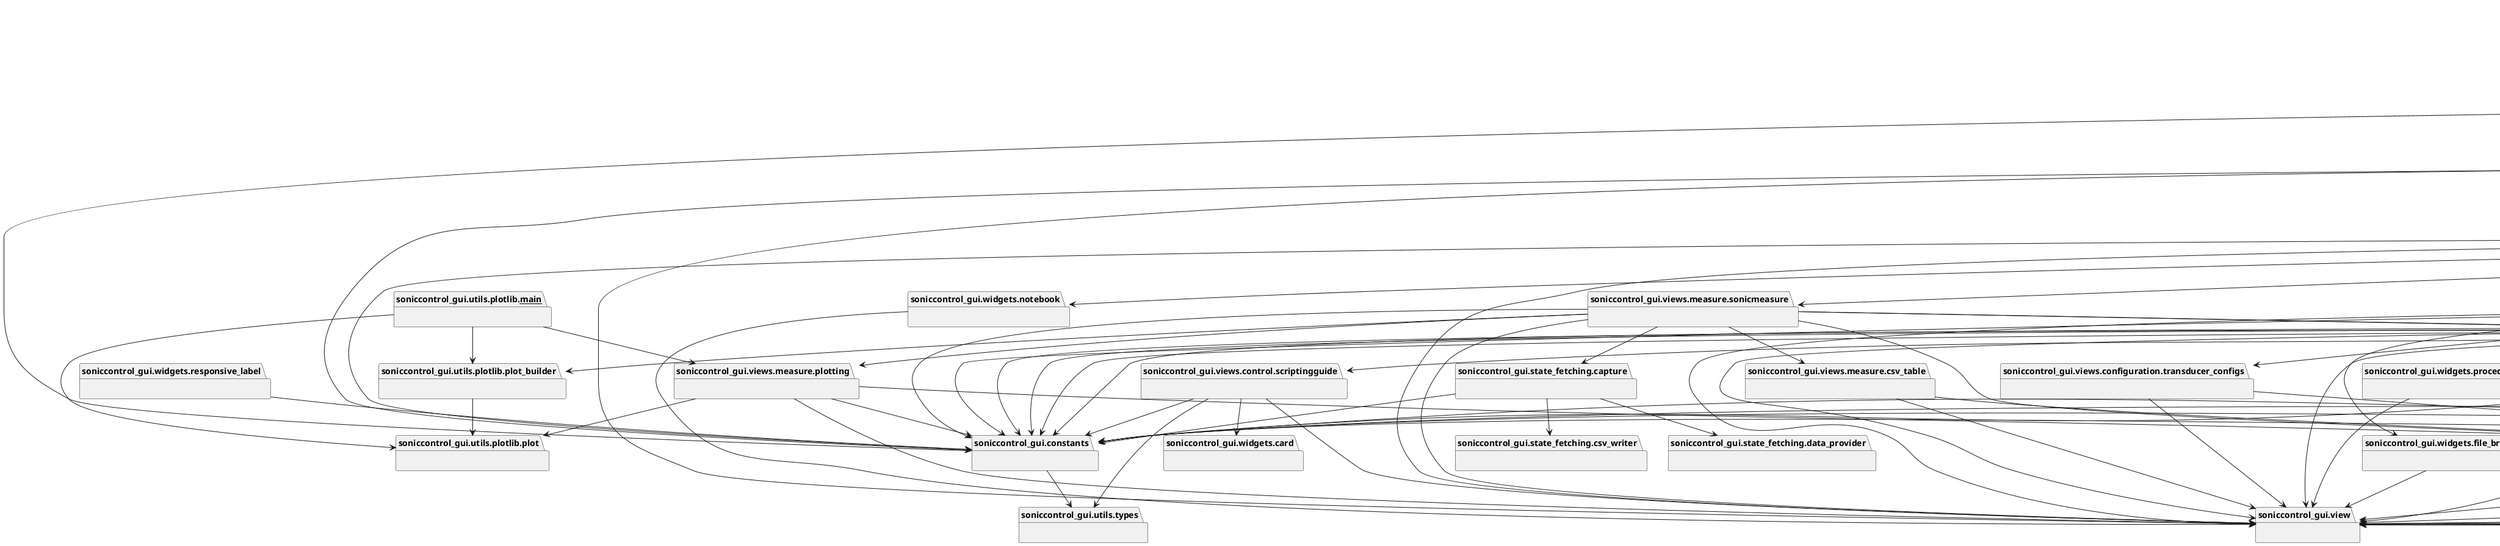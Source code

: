 @startuml packages_soniccontrol_gui
set namespaceSeparator none
package "soniccontrol_gui" as soniccontrol_gui {
}
package "soniccontrol_gui.__main__" as soniccontrol_gui.__main__ {
}
package "soniccontrol_gui.constants" as soniccontrol_gui.constants {
}
package "soniccontrol_gui.resources" as soniccontrol_gui.resources {
}
package "soniccontrol_gui.state_fetching" as soniccontrol_gui.state_fetching {
}
package "soniccontrol_gui.state_fetching.capture" as soniccontrol_gui.state_fetching.capture {
}
package "soniccontrol_gui.state_fetching.csv_writer" as soniccontrol_gui.state_fetching.csv_writer {
}
package "soniccontrol_gui.state_fetching.data_provider" as soniccontrol_gui.state_fetching.data_provider {
}
package "soniccontrol_gui.state_fetching.logger" as soniccontrol_gui.state_fetching.logger {
}
package "soniccontrol_gui.state_fetching.message_fetcher" as soniccontrol_gui.state_fetching.message_fetcher {
}
package "soniccontrol_gui.state_fetching.updater" as soniccontrol_gui.state_fetching.updater {
}
package "soniccontrol_gui.ui_component" as soniccontrol_gui.ui_component {
}
package "soniccontrol_gui.utils" as soniccontrol_gui.utils {
}
package "soniccontrol_gui.utils.animator" as soniccontrol_gui.utils.animator {
}
package "soniccontrol_gui.utils.debounce_job" as soniccontrol_gui.utils.debounce_job {
}
package "soniccontrol_gui.utils.image_loader" as soniccontrol_gui.utils.image_loader {
}
package "soniccontrol_gui.utils.observable_list" as soniccontrol_gui.utils.observable_list {
}
package "soniccontrol_gui.utils.plotlib" as soniccontrol_gui.utils.plotlib {
}
package "soniccontrol_gui.utils.plotlib.__main__" as soniccontrol_gui.utils.plotlib.__main__ {
}
package "soniccontrol_gui.utils.plotlib.plot" as soniccontrol_gui.utils.plotlib.plot {
}
package "soniccontrol_gui.utils.plotlib.plot_builder" as soniccontrol_gui.utils.plotlib.plot_builder {
}
package "soniccontrol_gui.utils.types" as soniccontrol_gui.utils.types {
}
package "soniccontrol_gui.view" as soniccontrol_gui.view {
}
package "soniccontrol_gui.views" as soniccontrol_gui.views {
}
package "soniccontrol_gui.views.configuration" as soniccontrol_gui.views.configuration {
}
package "soniccontrol_gui.views.configuration.configuration" as soniccontrol_gui.views.configuration.configuration {
}
package "soniccontrol_gui.views.configuration.flashing" as soniccontrol_gui.views.configuration.flashing {
}
package "soniccontrol_gui.views.configuration.transducer_configs" as soniccontrol_gui.views.configuration.transducer_configs {
}
package "soniccontrol_gui.views.control" as soniccontrol_gui.views.control {
}
package "soniccontrol_gui.views.control.editor" as soniccontrol_gui.views.control.editor {
}
package "soniccontrol_gui.views.control.logging" as soniccontrol_gui.views.control.logging {
}
package "soniccontrol_gui.views.control.proc_controlling" as soniccontrol_gui.views.control.proc_controlling {
}
package "soniccontrol_gui.views.control.scriptingguide" as soniccontrol_gui.views.control.scriptingguide {
}
package "soniccontrol_gui.views.control.serialmonitor" as soniccontrol_gui.views.control.serialmonitor {
}
package "soniccontrol_gui.views.core" as soniccontrol_gui.views.core {
}
package "soniccontrol_gui.views.core.app_state" as soniccontrol_gui.views.core.app_state {
}
package "soniccontrol_gui.views.core.connection_window" as soniccontrol_gui.views.core.connection_window {
}
package "soniccontrol_gui.views.core.device_window" as soniccontrol_gui.views.core.device_window {
}
package "soniccontrol_gui.views.core.status" as soniccontrol_gui.views.core.status {
}
package "soniccontrol_gui.views.home" as soniccontrol_gui.views.home {
}
package "soniccontrol_gui.views.info" as soniccontrol_gui.views.info {
}
package "soniccontrol_gui.views.measure" as soniccontrol_gui.views.measure {
}
package "soniccontrol_gui.views.measure.csv_table" as soniccontrol_gui.views.measure.csv_table {
}
package "soniccontrol_gui.views.measure.plotting" as soniccontrol_gui.views.measure.plotting {
}
package "soniccontrol_gui.views.measure.sonicmeasure" as soniccontrol_gui.views.measure.sonicmeasure {
}
package "soniccontrol_gui.widgets" as soniccontrol_gui.widgets {
}
package "soniccontrol_gui.widgets.card" as soniccontrol_gui.widgets.card {
}
package "soniccontrol_gui.widgets.document" as soniccontrol_gui.widgets.document {
}
package "soniccontrol_gui.widgets.entry" as soniccontrol_gui.widgets.entry {
}
package "soniccontrol_gui.widgets.file_browse_button" as soniccontrol_gui.widgets.file_browse_button {
}
package "soniccontrol_gui.widgets.horizontal_scrolled_frame" as soniccontrol_gui.widgets.horizontal_scrolled_frame {
}
package "soniccontrol_gui.widgets.notebook" as soniccontrol_gui.widgets.notebook {
}
package "soniccontrol_gui.widgets.procedure_widget" as soniccontrol_gui.widgets.procedure_widget {
}
package "soniccontrol_gui.widgets.pushbutton" as soniccontrol_gui.widgets.pushbutton {
}
package "soniccontrol_gui.widgets.responsive_label" as soniccontrol_gui.widgets.responsive_label {
}
package "soniccontrol_gui.widgets.spinbox" as soniccontrol_gui.widgets.spinbox {
}
soniccontrol_gui --> soniccontrol_gui.constants
soniccontrol_gui --> soniccontrol_gui.resources
soniccontrol_gui --> soniccontrol_gui.views.core.connection_window
soniccontrol_gui.__main__ --> soniccontrol_gui
soniccontrol_gui.constants --> soniccontrol_gui.utils.types
soniccontrol_gui.resources --> soniccontrol_gui
soniccontrol_gui.state_fetching.capture --> soniccontrol_gui.constants
soniccontrol_gui.state_fetching.capture --> soniccontrol_gui.state_fetching.csv_writer
soniccontrol_gui.state_fetching.capture --> soniccontrol_gui.state_fetching.data_provider
soniccontrol_gui.state_fetching.logger --> soniccontrol_gui.utils.observable_list
soniccontrol_gui.ui_component --> soniccontrol_gui.view
soniccontrol_gui.utils.image_loader --> soniccontrol_gui.resources
soniccontrol_gui.utils.plotlib.__main__ --> soniccontrol_gui.utils.plotlib.plot
soniccontrol_gui.utils.plotlib.__main__ --> soniccontrol_gui.utils.plotlib.plot_builder
soniccontrol_gui.utils.plotlib.__main__ --> soniccontrol_gui.views.measure.plotting
soniccontrol_gui.utils.plotlib.plot_builder --> soniccontrol_gui.utils.plotlib.plot
soniccontrol_gui.views.configuration.configuration --> soniccontrol_gui.constants
soniccontrol_gui.views.configuration.configuration --> soniccontrol_gui.resources
soniccontrol_gui.views.configuration.configuration --> soniccontrol_gui.ui_component
soniccontrol_gui.views.configuration.configuration --> soniccontrol_gui.utils.animator
soniccontrol_gui.views.configuration.configuration --> soniccontrol_gui.utils.image_loader
soniccontrol_gui.views.configuration.configuration --> soniccontrol_gui.view
soniccontrol_gui.views.configuration.configuration --> soniccontrol_gui.views.configuration.transducer_configs
soniccontrol_gui.views.configuration.configuration --> soniccontrol_gui.views.core.app_state
soniccontrol_gui.views.configuration.configuration --> soniccontrol_gui.widgets.file_browse_button
soniccontrol_gui.views.configuration.flashing --> soniccontrol_gui.constants
soniccontrol_gui.views.configuration.flashing --> soniccontrol_gui.resources
soniccontrol_gui.views.configuration.flashing --> soniccontrol_gui.ui_component
soniccontrol_gui.views.configuration.flashing --> soniccontrol_gui.utils.image_loader
soniccontrol_gui.views.configuration.flashing --> soniccontrol_gui.view
soniccontrol_gui.views.configuration.flashing --> soniccontrol_gui.views.core.app_state
soniccontrol_gui.views.configuration.flashing --> soniccontrol_gui.widgets.file_browse_button
soniccontrol_gui.views.configuration.transducer_configs --> soniccontrol_gui.ui_component
soniccontrol_gui.views.configuration.transducer_configs --> soniccontrol_gui.view
soniccontrol_gui.views.control.editor --> soniccontrol_gui.constants
soniccontrol_gui.views.control.editor --> soniccontrol_gui.resources
soniccontrol_gui.views.control.editor --> soniccontrol_gui.ui_component
soniccontrol_gui.views.control.editor --> soniccontrol_gui.utils.image_loader
soniccontrol_gui.views.control.editor --> soniccontrol_gui.view
soniccontrol_gui.views.control.editor --> soniccontrol_gui.views.control.logging
soniccontrol_gui.views.control.editor --> soniccontrol_gui.views.control.scriptingguide
soniccontrol_gui.views.control.editor --> soniccontrol_gui.views.core.app_state
soniccontrol_gui.views.control.editor --> soniccontrol_gui.widgets.pushbutton
soniccontrol_gui.views.control.logging --> soniccontrol_gui.constants
soniccontrol_gui.views.control.logging --> soniccontrol_gui.resources
soniccontrol_gui.views.control.logging --> soniccontrol_gui.state_fetching.logger
soniccontrol_gui.views.control.logging --> soniccontrol_gui.ui_component
soniccontrol_gui.views.control.logging --> soniccontrol_gui.utils.image_loader
soniccontrol_gui.views.control.logging --> soniccontrol_gui.utils.observable_list
soniccontrol_gui.views.control.logging --> soniccontrol_gui.view
soniccontrol_gui.views.control.proc_controlling --> soniccontrol_gui.constants
soniccontrol_gui.views.control.proc_controlling --> soniccontrol_gui.resources
soniccontrol_gui.views.control.proc_controlling --> soniccontrol_gui.ui_component
soniccontrol_gui.views.control.proc_controlling --> soniccontrol_gui.utils.image_loader
soniccontrol_gui.views.control.proc_controlling --> soniccontrol_gui.view
soniccontrol_gui.views.control.proc_controlling --> soniccontrol_gui.views.control.logging
soniccontrol_gui.views.control.proc_controlling --> soniccontrol_gui.views.core.app_state
soniccontrol_gui.views.control.proc_controlling --> soniccontrol_gui.widgets.procedure_widget
soniccontrol_gui.views.control.scriptingguide --> soniccontrol_gui.constants
soniccontrol_gui.views.control.scriptingguide --> soniccontrol_gui.utils.types
soniccontrol_gui.views.control.scriptingguide --> soniccontrol_gui.view
soniccontrol_gui.views.control.scriptingguide --> soniccontrol_gui.widgets.card
soniccontrol_gui.views.control.serialmonitor --> soniccontrol_gui.constants
soniccontrol_gui.views.control.serialmonitor --> soniccontrol_gui.resources
soniccontrol_gui.views.control.serialmonitor --> soniccontrol_gui.state_fetching.message_fetcher
soniccontrol_gui.views.control.serialmonitor --> soniccontrol_gui.ui_component
soniccontrol_gui.views.control.serialmonitor --> soniccontrol_gui.utils.animator
soniccontrol_gui.views.control.serialmonitor --> soniccontrol_gui.utils.image_loader
soniccontrol_gui.views.control.serialmonitor --> soniccontrol_gui.view
soniccontrol_gui.views.control.serialmonitor --> soniccontrol_gui.views.control.logging
soniccontrol_gui.views.control.serialmonitor --> soniccontrol_gui.views.core.app_state
soniccontrol_gui.views.core.connection_window --> soniccontrol_gui.constants
soniccontrol_gui.views.core.connection_window --> soniccontrol_gui.resources
soniccontrol_gui.views.core.connection_window --> soniccontrol_gui.ui_component
soniccontrol_gui.views.core.connection_window --> soniccontrol_gui.utils.animator
soniccontrol_gui.views.core.connection_window --> soniccontrol_gui.utils.image_loader
soniccontrol_gui.views.core.connection_window --> soniccontrol_gui.view
soniccontrol_gui.views.core.connection_window --> soniccontrol_gui.views.core.device_window
soniccontrol_gui.views.core.device_window --> soniccontrol_gui.constants
soniccontrol_gui.views.core.device_window --> soniccontrol_gui.resources
soniccontrol_gui.views.core.device_window --> soniccontrol_gui.state_fetching.logger
soniccontrol_gui.views.core.device_window --> soniccontrol_gui.state_fetching.updater
soniccontrol_gui.views.core.device_window --> soniccontrol_gui.ui_component
soniccontrol_gui.views.core.device_window --> soniccontrol_gui.utils.image_loader
soniccontrol_gui.views.core.device_window --> soniccontrol_gui.view
soniccontrol_gui.views.core.device_window --> soniccontrol_gui.views.configuration.configuration
soniccontrol_gui.views.core.device_window --> soniccontrol_gui.views.configuration.flashing
soniccontrol_gui.views.core.device_window --> soniccontrol_gui.views.control.editor
soniccontrol_gui.views.core.device_window --> soniccontrol_gui.views.control.logging
soniccontrol_gui.views.core.device_window --> soniccontrol_gui.views.control.proc_controlling
soniccontrol_gui.views.core.device_window --> soniccontrol_gui.views.control.serialmonitor
soniccontrol_gui.views.core.device_window --> soniccontrol_gui.views.core.app_state
soniccontrol_gui.views.core.device_window --> soniccontrol_gui.views.core.status
soniccontrol_gui.views.core.device_window --> soniccontrol_gui.views.home
soniccontrol_gui.views.core.device_window --> soniccontrol_gui.views.info
soniccontrol_gui.views.core.device_window --> soniccontrol_gui.views.measure.sonicmeasure
soniccontrol_gui.views.core.device_window --> soniccontrol_gui.widgets.notebook
soniccontrol_gui.views.core.status --> soniccontrol_gui.constants
soniccontrol_gui.views.core.status --> soniccontrol_gui.resources
soniccontrol_gui.views.core.status --> soniccontrol_gui.ui_component
soniccontrol_gui.views.core.status --> soniccontrol_gui.utils.image_loader
soniccontrol_gui.views.core.status --> soniccontrol_gui.view
soniccontrol_gui.views.core.status --> soniccontrol_gui.widgets.horizontal_scrolled_frame
soniccontrol_gui.views.home --> soniccontrol_gui.constants
soniccontrol_gui.views.home --> soniccontrol_gui.resources
soniccontrol_gui.views.home --> soniccontrol_gui.ui_component
soniccontrol_gui.views.home --> soniccontrol_gui.utils.image_loader
soniccontrol_gui.views.home --> soniccontrol_gui.view
soniccontrol_gui.views.home --> soniccontrol_gui.views.core.app_state
soniccontrol_gui.views.home --> soniccontrol_gui.widgets.spinbox
soniccontrol_gui.views.info --> soniccontrol_gui.constants
soniccontrol_gui.views.info --> soniccontrol_gui.resources
soniccontrol_gui.views.info --> soniccontrol_gui.ui_component
soniccontrol_gui.views.info --> soniccontrol_gui.utils.image_loader
soniccontrol_gui.views.info --> soniccontrol_gui.view
soniccontrol_gui.views.info --> soniccontrol_gui.widgets.document
soniccontrol_gui.views.measure.csv_table --> soniccontrol_gui.ui_component
soniccontrol_gui.views.measure.csv_table --> soniccontrol_gui.view
soniccontrol_gui.views.measure.plotting --> soniccontrol_gui.constants
soniccontrol_gui.views.measure.plotting --> soniccontrol_gui.ui_component
soniccontrol_gui.views.measure.plotting --> soniccontrol_gui.utils.plotlib.plot
soniccontrol_gui.views.measure.plotting --> soniccontrol_gui.view
soniccontrol_gui.views.measure.sonicmeasure --> soniccontrol_gui.constants
soniccontrol_gui.views.measure.sonicmeasure --> soniccontrol_gui.resources
soniccontrol_gui.views.measure.sonicmeasure --> soniccontrol_gui.state_fetching.capture
soniccontrol_gui.views.measure.sonicmeasure --> soniccontrol_gui.ui_component
soniccontrol_gui.views.measure.sonicmeasure --> soniccontrol_gui.utils.image_loader
soniccontrol_gui.views.measure.sonicmeasure --> soniccontrol_gui.utils.plotlib.plot_builder
soniccontrol_gui.views.measure.sonicmeasure --> soniccontrol_gui.view
soniccontrol_gui.views.measure.sonicmeasure --> soniccontrol_gui.views.measure.csv_table
soniccontrol_gui.views.measure.sonicmeasure --> soniccontrol_gui.views.measure.plotting
soniccontrol_gui.widgets.document --> soniccontrol_gui.constants
soniccontrol_gui.widgets.document --> soniccontrol_gui.ui_component
soniccontrol_gui.widgets.document --> soniccontrol_gui.utils.image_loader
soniccontrol_gui.widgets.document --> soniccontrol_gui.view
soniccontrol_gui.widgets.file_browse_button --> soniccontrol_gui.view
soniccontrol_gui.widgets.notebook --> soniccontrol_gui.view
soniccontrol_gui.widgets.procedure_widget --> soniccontrol_gui.ui_component
soniccontrol_gui.widgets.procedure_widget --> soniccontrol_gui.view
soniccontrol_gui.widgets.pushbutton --> soniccontrol_gui.utils.image_loader
soniccontrol_gui.widgets.pushbutton --> soniccontrol_gui.view
soniccontrol_gui.widgets.responsive_label --> soniccontrol_gui.constants
@enduml
